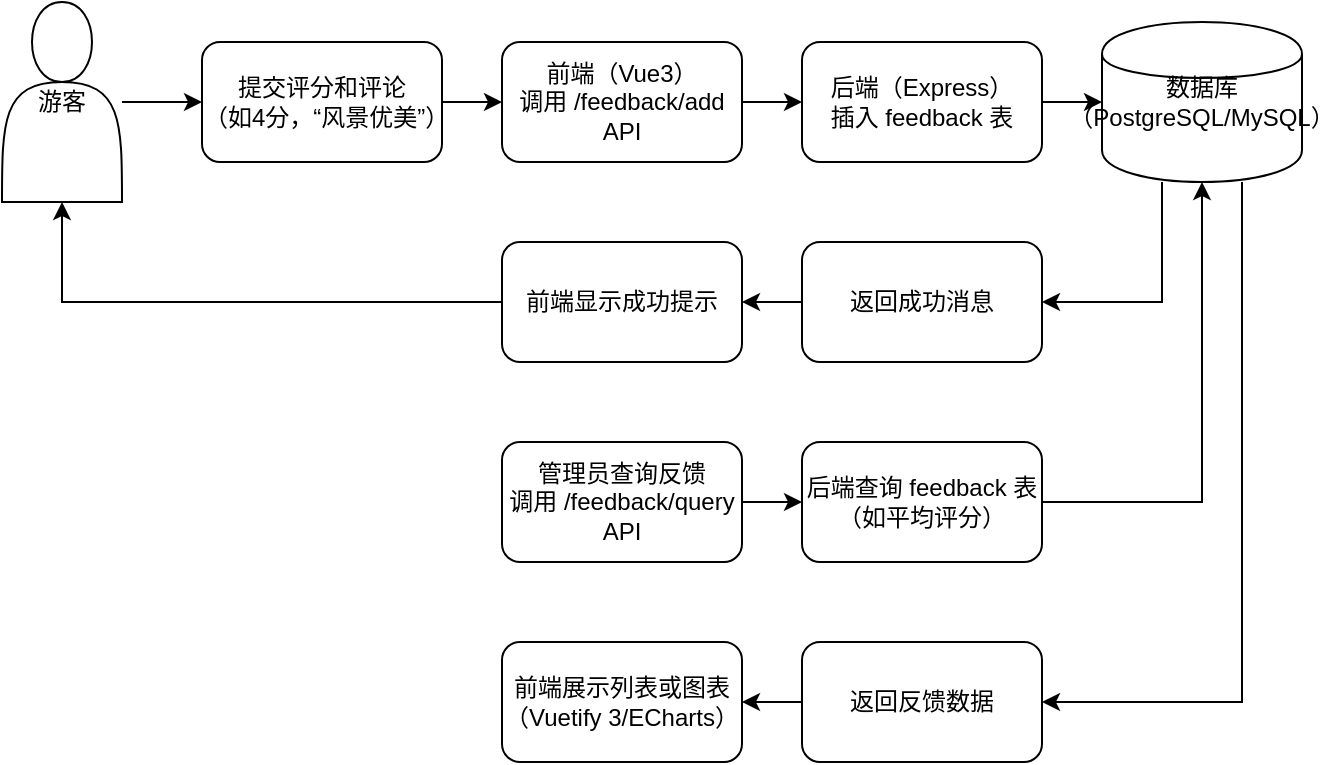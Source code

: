 <mxfile version="27.0.6">
  <diagram id="feedback" name="用户反馈数据流程图">
    <mxGraphModel dx="1554" dy="935" grid="1" gridSize="10" guides="1" tooltips="1" connect="1" arrows="1" fold="1" page="1" pageScale="1" pageWidth="850" pageHeight="1100" math="0" shadow="0">
      <root>
        <mxCell id="0" />
        <mxCell id="1" parent="0" />
        <mxCell id="2" value="游客" style="shape=actor;whiteSpace=wrap;html=1;" parent="1" vertex="1">
          <mxGeometry x="50" y="100" width="60" height="100" as="geometry" />
        </mxCell>
        <mxCell id="3" value="提交评分和评论&lt;br&gt;（如4分，“风景优美”）" style="rounded=1;whiteSpace=wrap;html=1;" parent="1" vertex="1">
          <mxGeometry x="150" y="120" width="120" height="60" as="geometry" />
        </mxCell>
        <mxCell id="4" value="前端（Vue3）&lt;br&gt;调用 /feedback/add API" style="rounded=1;whiteSpace=wrap;html=1;" parent="1" vertex="1">
          <mxGeometry x="300" y="120" width="120" height="60" as="geometry" />
        </mxCell>
        <mxCell id="5" value="后端（Express）&lt;br&gt;插入 feedback 表" style="rounded=1;whiteSpace=wrap;html=1;" parent="1" vertex="1">
          <mxGeometry x="450" y="120" width="120" height="60" as="geometry" />
        </mxCell>
        <mxCell id="6" value="数据库&lt;br&gt;（PostgreSQL/MySQL）" style="shape=cylinder;whiteSpace=wrap;html=1;" parent="1" vertex="1">
          <mxGeometry x="600" y="110" width="100" height="80" as="geometry" />
        </mxCell>
        <mxCell id="7" value="返回成功消息" style="rounded=1;whiteSpace=wrap;html=1;" parent="1" vertex="1">
          <mxGeometry x="450" y="220" width="120" height="60" as="geometry" />
        </mxCell>
        <mxCell id="8" value="前端显示成功提示" style="rounded=1;whiteSpace=wrap;html=1;" parent="1" vertex="1">
          <mxGeometry x="300" y="220" width="120" height="60" as="geometry" />
        </mxCell>
        <mxCell id="9" value="管理员查询反馈&lt;br&gt;调用 /feedback/query API" style="rounded=1;whiteSpace=wrap;html=1;" parent="1" vertex="1">
          <mxGeometry x="300" y="320" width="120" height="60" as="geometry" />
        </mxCell>
        <mxCell id="10" value="后端查询 feedback 表&lt;br&gt;（如平均评分）" style="rounded=1;whiteSpace=wrap;html=1;" parent="1" vertex="1">
          <mxGeometry x="450" y="320" width="120" height="60" as="geometry" />
        </mxCell>
        <mxCell id="11" value="返回反馈数据" style="rounded=1;whiteSpace=wrap;html=1;" parent="1" vertex="1">
          <mxGeometry x="450" y="420" width="120" height="60" as="geometry" />
        </mxCell>
        <mxCell id="12" value="前端展示列表或图表&lt;br&gt;（Vuetify 3/ECharts）" style="rounded=1;whiteSpace=wrap;html=1;" parent="1" vertex="1">
          <mxGeometry x="300" y="420" width="120" height="60" as="geometry" />
        </mxCell>
        <mxCell id="13" value="" style="edgeStyle=orthogonalEdgeStyle;rounded=0;html=1;jettySize=auto;orthogonalLoop=1;" parent="1" source="2" target="3" edge="1">
          <mxGeometry relative="1" as="geometry" />
        </mxCell>
        <mxCell id="14" value="" style="edgeStyle=orthogonalEdgeStyle;rounded=0;html=1;jettySize=auto;orthogonalLoop=1;" parent="1" source="3" target="4" edge="1">
          <mxGeometry relative="1" as="geometry" />
        </mxCell>
        <mxCell id="15" value="" style="edgeStyle=orthogonalEdgeStyle;rounded=0;html=1;jettySize=auto;orthogonalLoop=1;" parent="1" source="4" target="5" edge="1">
          <mxGeometry relative="1" as="geometry" />
        </mxCell>
        <mxCell id="16" value="" style="edgeStyle=orthogonalEdgeStyle;rounded=0;html=1;jettySize=auto;orthogonalLoop=1;" parent="1" source="5" target="6" edge="1">
          <mxGeometry relative="1" as="geometry" />
        </mxCell>
        <mxCell id="17" value="" style="edgeStyle=orthogonalEdgeStyle;rounded=0;html=1;jettySize=auto;orthogonalLoop=1;" parent="1" source="6" target="7" edge="1">
          <mxGeometry relative="1" as="geometry">
            <Array as="points">
              <mxPoint x="630" y="250" />
            </Array>
          </mxGeometry>
        </mxCell>
        <mxCell id="18" value="" style="edgeStyle=orthogonalEdgeStyle;rounded=0;html=1;jettySize=auto;orthogonalLoop=1;" parent="1" source="7" target="8" edge="1">
          <mxGeometry relative="1" as="geometry" />
        </mxCell>
        <mxCell id="19" value="" style="edgeStyle=orthogonalEdgeStyle;rounded=0;html=1;jettySize=auto;orthogonalLoop=1;" parent="1" source="8" target="2" edge="1">
          <mxGeometry relative="1" as="geometry" />
        </mxCell>
        <mxCell id="20" value="" style="edgeStyle=orthogonalEdgeStyle;rounded=0;html=1;jettySize=auto;orthogonalLoop=1;" parent="1" source="9" target="10" edge="1">
          <mxGeometry relative="1" as="geometry" />
        </mxCell>
        <mxCell id="21" value="" style="edgeStyle=orthogonalEdgeStyle;rounded=0;html=1;jettySize=auto;orthogonalLoop=1;" parent="1" source="10" target="6" edge="1">
          <mxGeometry relative="1" as="geometry" />
        </mxCell>
        <mxCell id="22" value="" style="edgeStyle=orthogonalEdgeStyle;rounded=0;html=1;jettySize=auto;orthogonalLoop=1;" parent="1" source="6" target="11" edge="1">
          <mxGeometry relative="1" as="geometry">
            <Array as="points">
              <mxPoint x="670" y="450" />
            </Array>
          </mxGeometry>
        </mxCell>
        <mxCell id="23" value="" style="edgeStyle=orthogonalEdgeStyle;rounded=0;html=1;jettySize=auto;orthogonalLoop=1;" parent="1" source="11" target="12" edge="1">
          <mxGeometry relative="1" as="geometry" />
        </mxCell>
      </root>
    </mxGraphModel>
  </diagram>
</mxfile>
